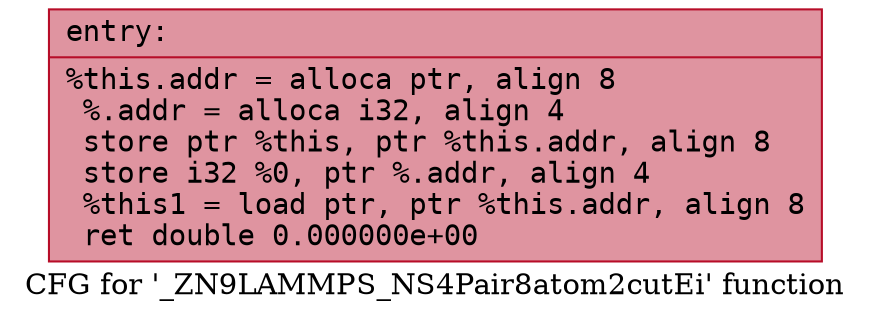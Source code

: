 digraph "CFG for '_ZN9LAMMPS_NS4Pair8atom2cutEi' function" {
	label="CFG for '_ZN9LAMMPS_NS4Pair8atom2cutEi' function";

	Node0x55f528d348e0 [shape=record,color="#b70d28ff", style=filled, fillcolor="#b70d2870" fontname="Courier",label="{entry:\l|  %this.addr = alloca ptr, align 8\l  %.addr = alloca i32, align 4\l  store ptr %this, ptr %this.addr, align 8\l  store i32 %0, ptr %.addr, align 4\l  %this1 = load ptr, ptr %this.addr, align 8\l  ret double 0.000000e+00\l}"];
}
